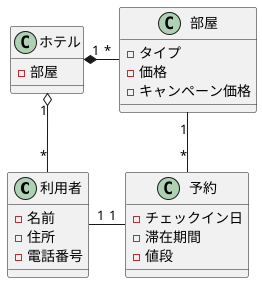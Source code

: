 @startuml ホテルと利用者と部屋と予約
' left to right direction
class "利用者" as user {
- 名前
- 住所
- 電話番号
}
class "ホテル" as hotel {
- 部屋
}
class "部屋" as room {
- タイプ
- 価格
- キャンペーン価格
}
class "予約" as reserve {
- チェックイン日
- 滞在期間
- 値段
}
hotel "1" *- "*" room
hotel "1" o-- "*" user
user "1" - "1" reserve
room "1" -- "*" reserve
@enduml